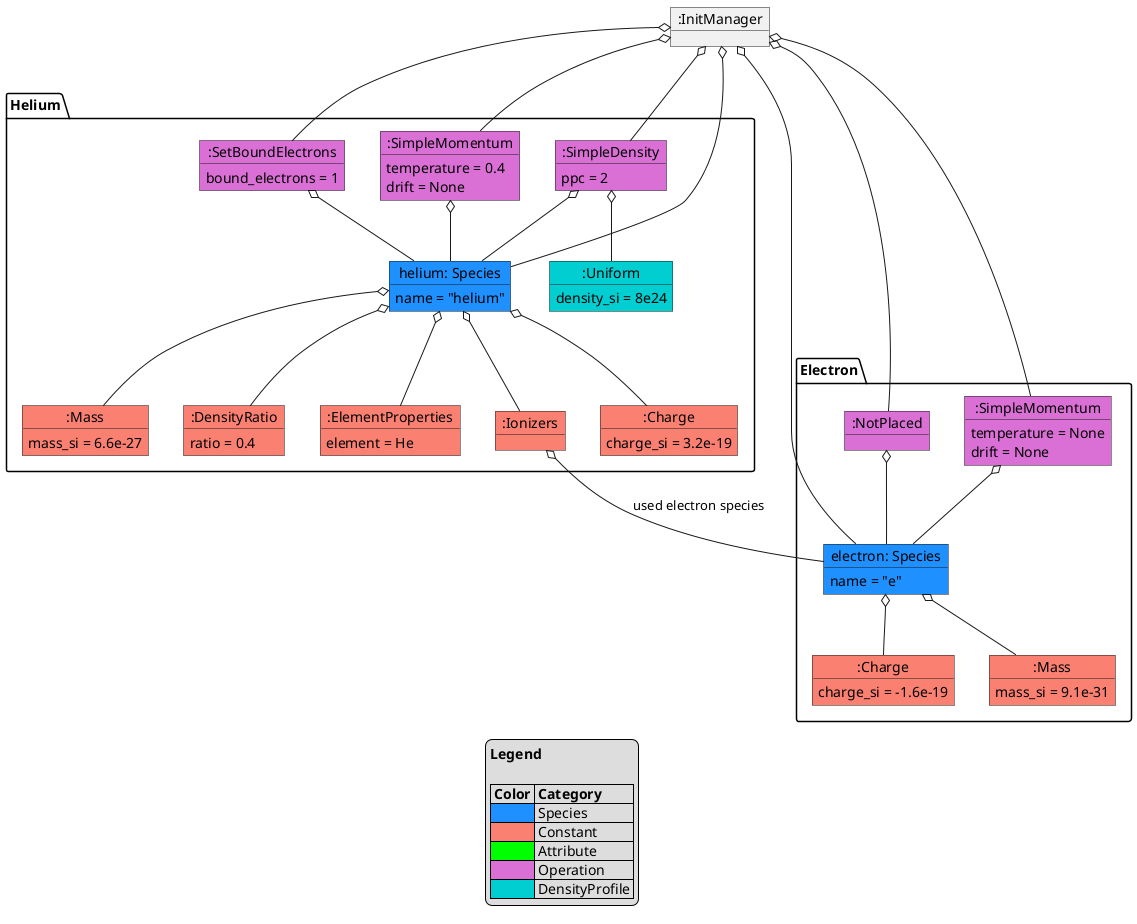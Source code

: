 @startuml
' legend
legend bottom
    **Legend**

    | **Color** | **Category** |
    | <#DodgerBlue>        | Species |
    | <#Salmon> | Constant |
    | <#Lime> | Attribute |
    | <#Orchid> | Operation |
    | <#DarkTurquoise> | DensityProfile |
endlegend

' init manager
object ":InitManager" as initmgr

' helium first because it renders more beautiful

package Helium {
    ' species

    object "helium: Species" as helium #DodgerBlue
    helium : name = "helium"
    initmgr o-- helium

    ' constants

    object ":Charge" as he_charge #Salmon
    he_charge : charge_si = 3.2e-19
    helium o-- he_charge

    object ":Mass" as he_mass #Salmon
    he_mass : mass_si = 6.6e-27
    helium o-- he_mass

    object ":DensityRatio" as he_ratio #Salmon
    he_ratio : ratio = 0.4
    helium o-- he_ratio

    object ":ElementProperties" as he_element #Salmon
    he_element : element = He
    helium o-- he_element

    object ":Ionizers" as he_ionizers #Salmon
    helium o-- he_ionizers
    ' Note: connection to electron established later

    ' operations

    object ":SetBoundElectrons" as he_setboundelectrons #Orchid
    he_setboundelectrons : bound_electrons = 1
    initmgr o-- he_setboundelectrons
    he_setboundelectrons o-- helium

    object ":SimpleMomentum" as he_simplemom #Orchid
    he_simplemom : temperature = 0.4
    he_simplemom : drift = None
    initmgr o-- he_simplemom
    he_simplemom o-- helium

    object ":Uniform" as he_profile #DarkTurquoise
    he_profile : density_si = 8e24

    object ":SimpleDensity" as he_placement #Orchid
    he_placement : ppc = 2
    initmgr o-- he_placement
    he_placement o-- helium
    he_placement o-- he_profile

    ' attributes

    !ifdef SHOWATTRS
    object ":Position" as he_pos #Lime
    he_placement o-- he_pos
    helium o-- he_pos
    object ":Weighting" as he_weighting #Lime
    he_placement o-- he_weighting
    helium o-- he_weighting

    object ":Momentum" as he_mom #Lime
    he_simplemom o-- he_mom
    helium o-- he_mom

    object ":BoundElectrons" as he_boundelectrons #Lime
    he_setboundelectrons o-- he_boundelectrons
    helium o-- he_boundelectrons
    !endif
}

package Electron {

    ' electron section

    object "electron: Species" as electron #DodgerBlue
    electron : name = "e"
    initmgr o-- electron

    he_ionizers o-- electron : used electron species

    ' constants

    object ":Charge" as e_charge #Salmon
    e_charge : charge_si = -1.6e-19
    electron o-- e_charge

    object ":Mass" as e_mass #Salmon
    e_mass : mass_si = 9.1e-31
    electron o-- e_mass

    ' operations

    object ":NotPlaced" as e_notplaced #Orchid
    initmgr o-- e_notplaced
    e_notplaced o-- electron

    object ":SimpleMomentum" as e_simplemom #Orchid
    e_simplemom : temperature = None
    e_simplemom : drift = None
    initmgr o-- e_simplemom
    e_simplemom o-- electron

    ' attributes

    !ifdef SHOWATTRS
    object ":Position" as e_pos #Lime
    e_notplaced o-- e_pos
    electron o-- e_pos
    object ":Weighting" as e_weighting #Lime
    e_notplaced o-- e_weighting
    electron o-- e_weighting

    object ":Momentum" as e_mom #Lime
    e_simplemom o-- e_mom
    electron o-- e_mom
    !endif

}

@enduml
